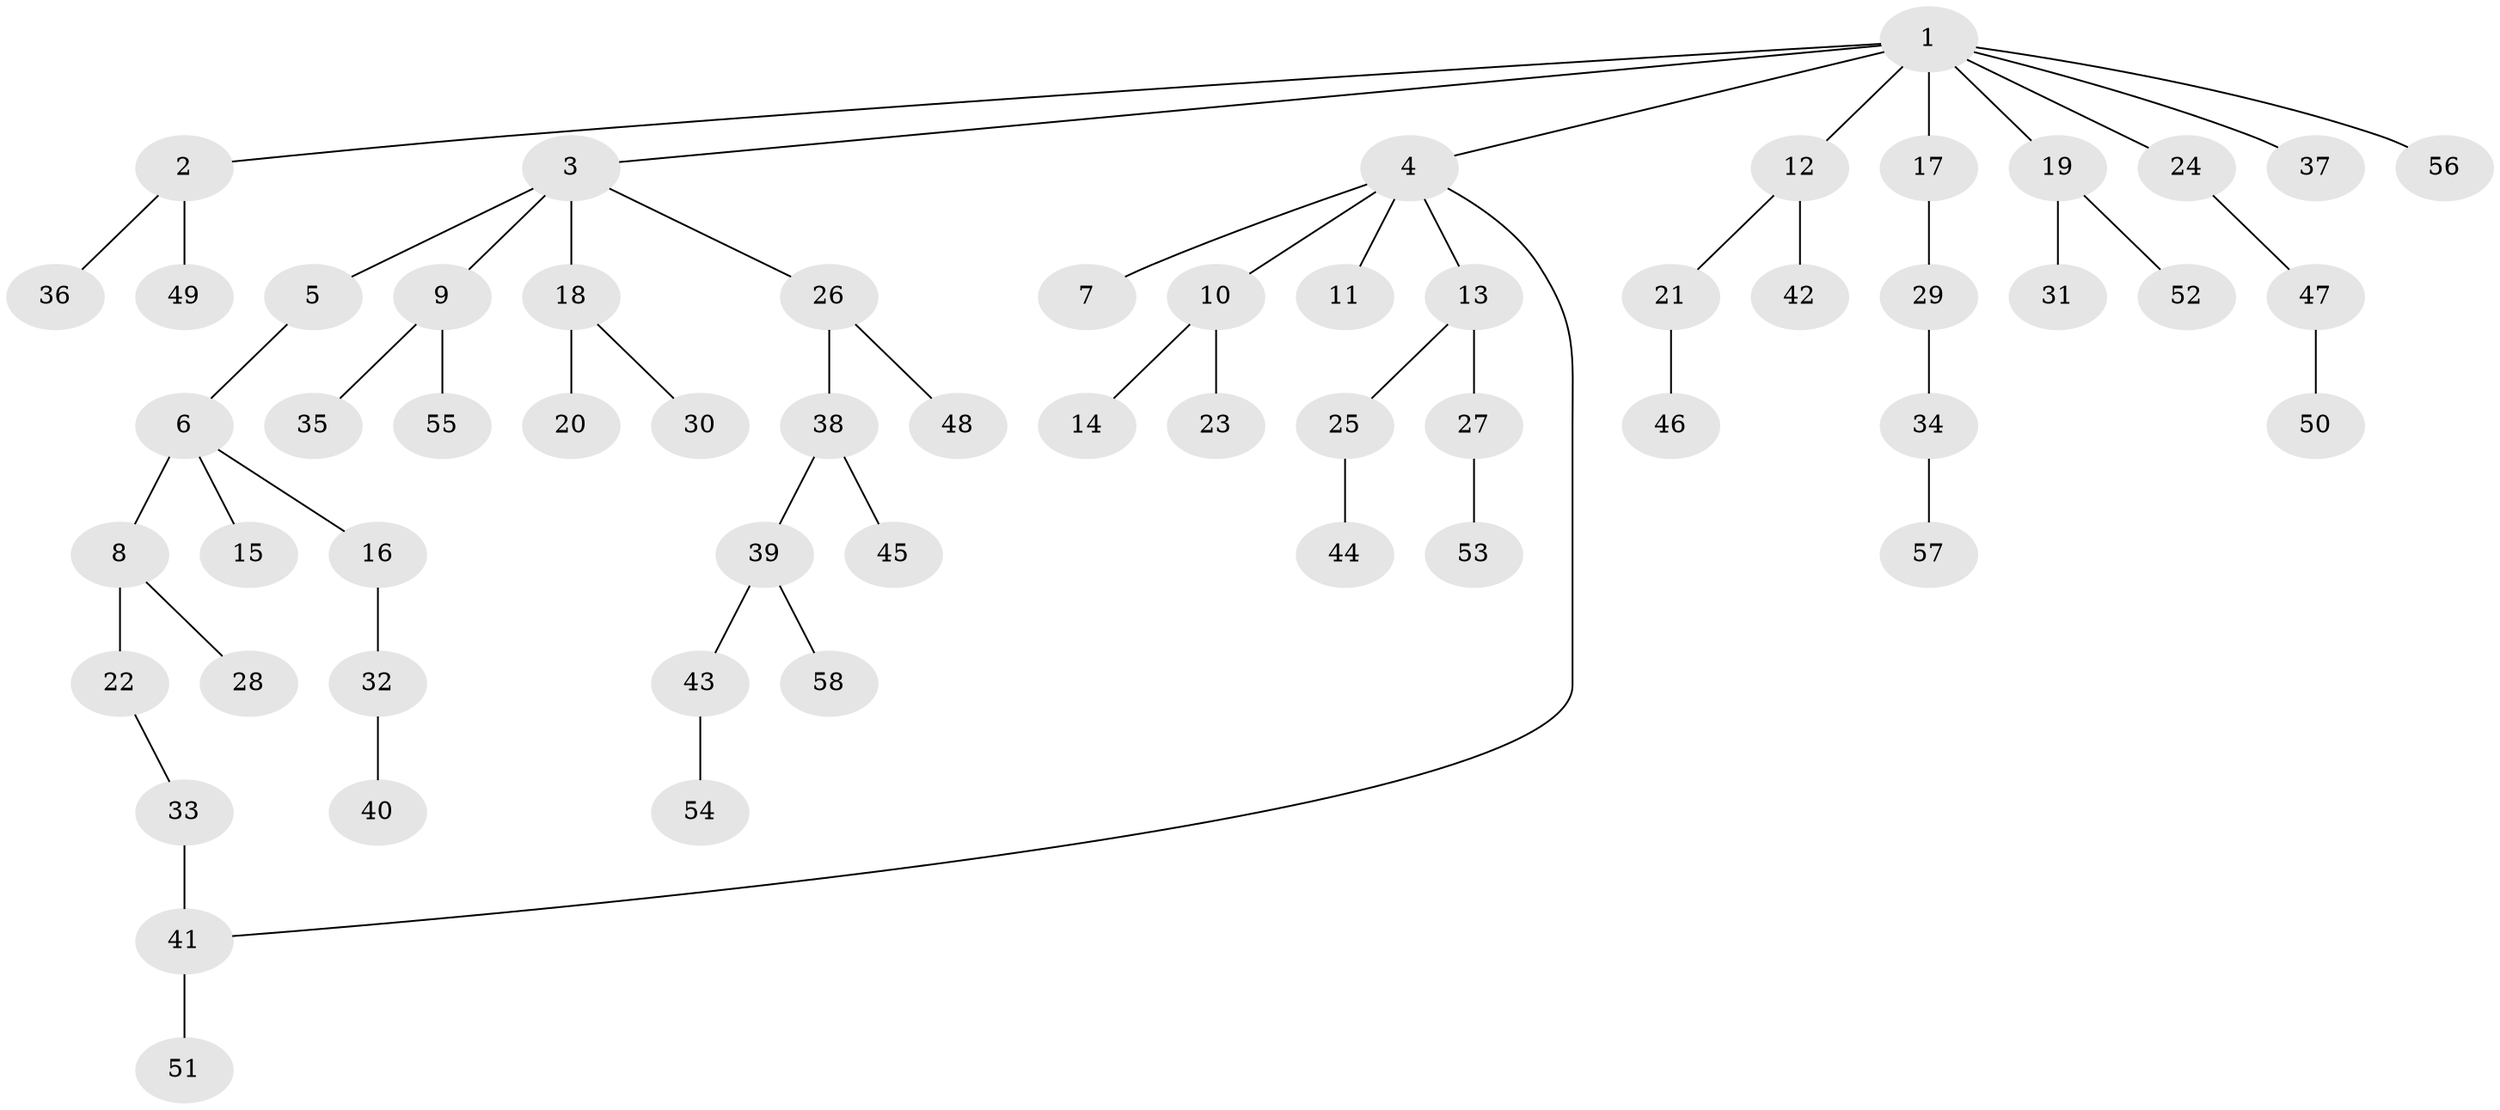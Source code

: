 // original degree distribution, {8: 0.013986013986013986, 3: 0.15384615384615385, 6: 0.013986013986013986, 4: 0.04895104895104895, 2: 0.26573426573426573, 5: 0.027972027972027972, 1: 0.4755244755244755}
// Generated by graph-tools (version 1.1) at 2025/48/03/04/25 22:48:59]
// undirected, 58 vertices, 58 edges
graph export_dot {
  node [color=gray90,style=filled];
  1;
  2;
  3;
  4;
  5;
  6;
  7;
  8;
  9;
  10;
  11;
  12;
  13;
  14;
  15;
  16;
  17;
  18;
  19;
  20;
  21;
  22;
  23;
  24;
  25;
  26;
  27;
  28;
  29;
  30;
  31;
  32;
  33;
  34;
  35;
  36;
  37;
  38;
  39;
  40;
  41;
  42;
  43;
  44;
  45;
  46;
  47;
  48;
  49;
  50;
  51;
  52;
  53;
  54;
  55;
  56;
  57;
  58;
  1 -- 2 [weight=1.0];
  1 -- 3 [weight=1.0];
  1 -- 4 [weight=1.0];
  1 -- 12 [weight=1.0];
  1 -- 17 [weight=1.0];
  1 -- 19 [weight=1.0];
  1 -- 24 [weight=1.0];
  1 -- 37 [weight=1.0];
  1 -- 56 [weight=1.0];
  2 -- 36 [weight=1.0];
  2 -- 49 [weight=1.0];
  3 -- 5 [weight=1.0];
  3 -- 9 [weight=1.0];
  3 -- 18 [weight=1.0];
  3 -- 26 [weight=1.0];
  4 -- 7 [weight=1.0];
  4 -- 10 [weight=1.0];
  4 -- 11 [weight=1.0];
  4 -- 13 [weight=1.0];
  4 -- 41 [weight=1.0];
  5 -- 6 [weight=1.0];
  6 -- 8 [weight=1.0];
  6 -- 15 [weight=1.0];
  6 -- 16 [weight=1.0];
  8 -- 22 [weight=1.0];
  8 -- 28 [weight=1.0];
  9 -- 35 [weight=1.0];
  9 -- 55 [weight=1.0];
  10 -- 14 [weight=2.0];
  10 -- 23 [weight=1.0];
  12 -- 21 [weight=1.0];
  12 -- 42 [weight=1.0];
  13 -- 25 [weight=1.0];
  13 -- 27 [weight=1.0];
  16 -- 32 [weight=2.0];
  17 -- 29 [weight=1.0];
  18 -- 20 [weight=3.0];
  18 -- 30 [weight=1.0];
  19 -- 31 [weight=1.0];
  19 -- 52 [weight=1.0];
  21 -- 46 [weight=1.0];
  22 -- 33 [weight=1.0];
  24 -- 47 [weight=1.0];
  25 -- 44 [weight=1.0];
  26 -- 38 [weight=1.0];
  26 -- 48 [weight=1.0];
  27 -- 53 [weight=1.0];
  29 -- 34 [weight=1.0];
  32 -- 40 [weight=1.0];
  33 -- 41 [weight=2.0];
  34 -- 57 [weight=1.0];
  38 -- 39 [weight=1.0];
  38 -- 45 [weight=1.0];
  39 -- 43 [weight=1.0];
  39 -- 58 [weight=1.0];
  41 -- 51 [weight=1.0];
  43 -- 54 [weight=1.0];
  47 -- 50 [weight=3.0];
}
